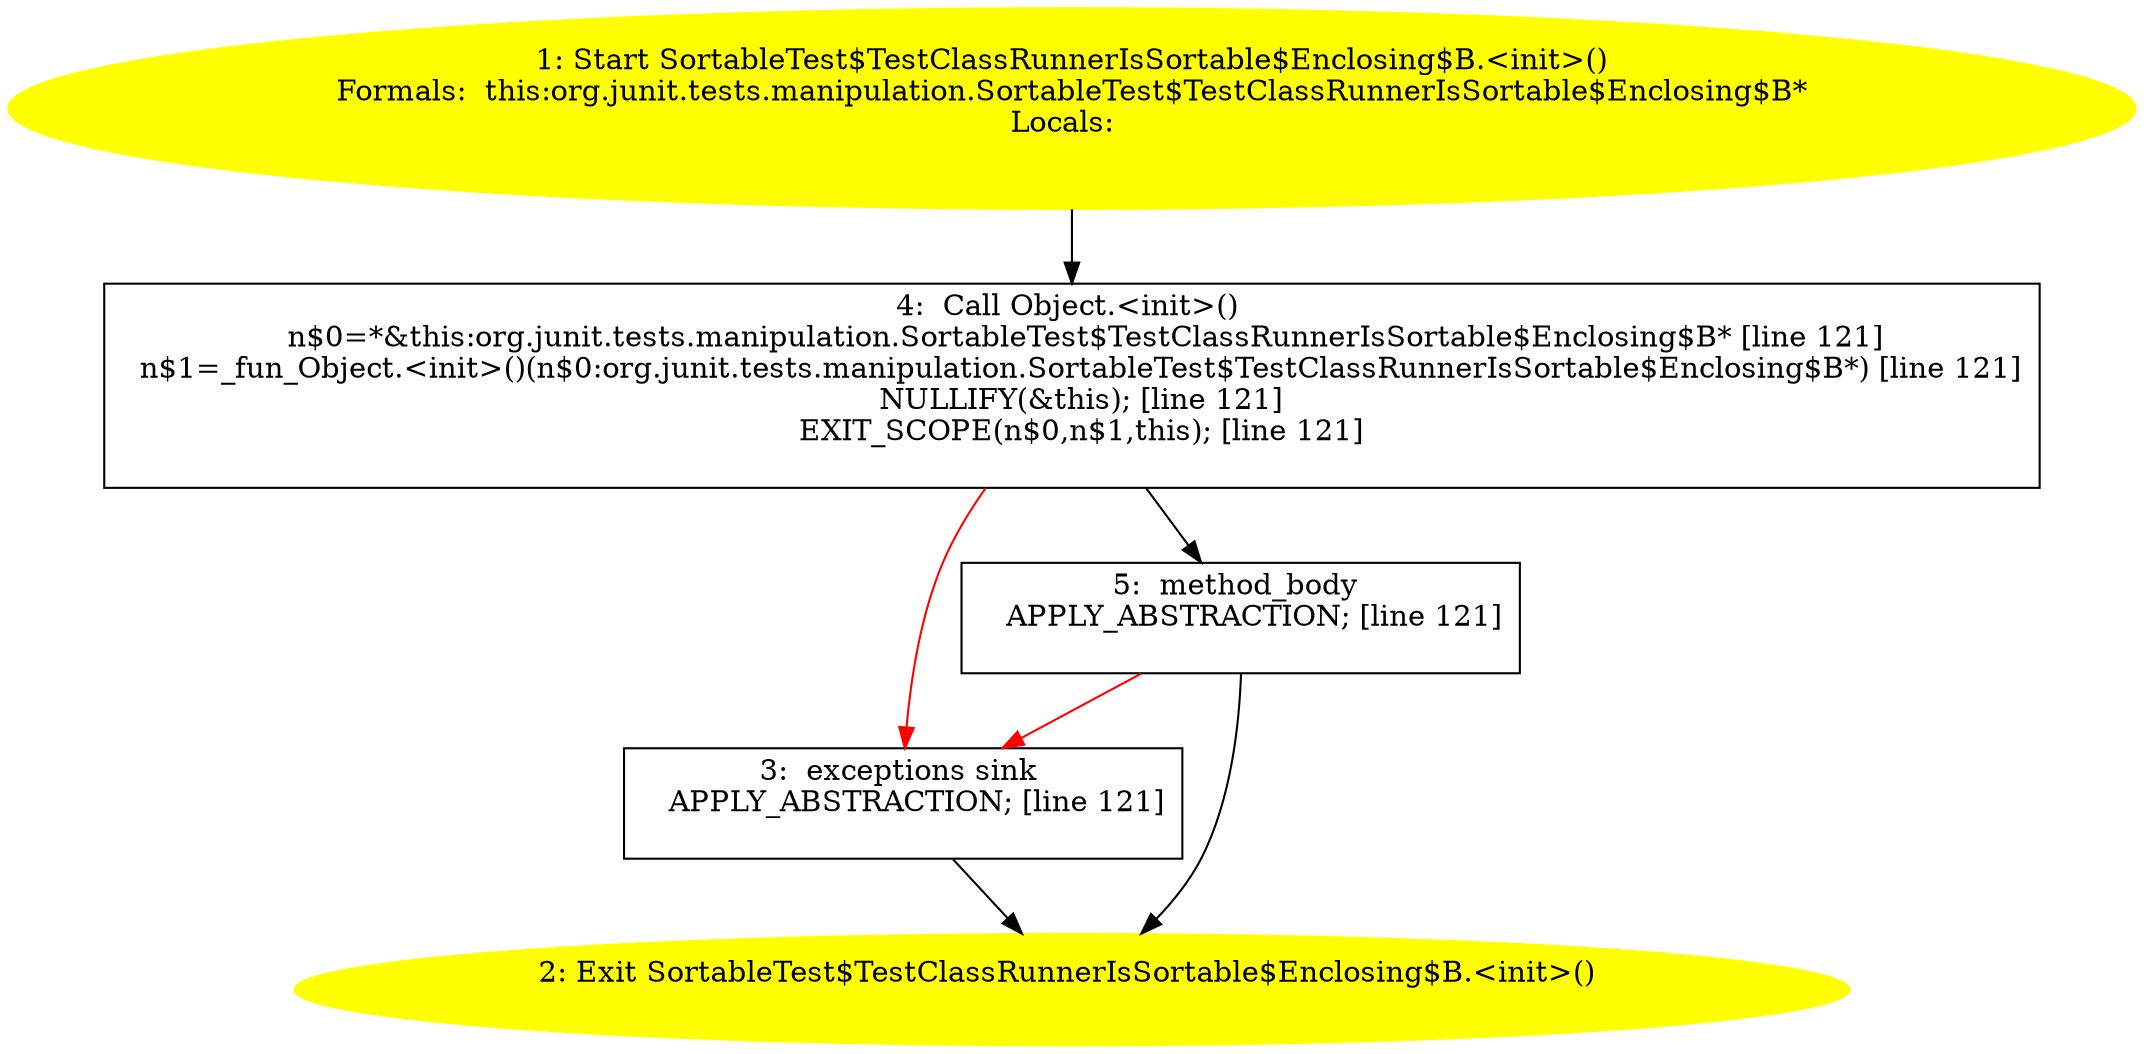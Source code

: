 /* @generated */
digraph cfg {
"org.junit.tests.manipulation.SortableTest$TestClassRunnerIsSortable$Enclosing$B.<init>().5835e9719bd17fb5d28fdf11e51135c7_1" [label="1: Start SortableTest$TestClassRunnerIsSortable$Enclosing$B.<init>()\nFormals:  this:org.junit.tests.manipulation.SortableTest$TestClassRunnerIsSortable$Enclosing$B*\nLocals:  \n  " color=yellow style=filled]
	

	 "org.junit.tests.manipulation.SortableTest$TestClassRunnerIsSortable$Enclosing$B.<init>().5835e9719bd17fb5d28fdf11e51135c7_1" -> "org.junit.tests.manipulation.SortableTest$TestClassRunnerIsSortable$Enclosing$B.<init>().5835e9719bd17fb5d28fdf11e51135c7_4" ;
"org.junit.tests.manipulation.SortableTest$TestClassRunnerIsSortable$Enclosing$B.<init>().5835e9719bd17fb5d28fdf11e51135c7_2" [label="2: Exit SortableTest$TestClassRunnerIsSortable$Enclosing$B.<init>() \n  " color=yellow style=filled]
	

"org.junit.tests.manipulation.SortableTest$TestClassRunnerIsSortable$Enclosing$B.<init>().5835e9719bd17fb5d28fdf11e51135c7_3" [label="3:  exceptions sink \n   APPLY_ABSTRACTION; [line 121]\n " shape="box"]
	

	 "org.junit.tests.manipulation.SortableTest$TestClassRunnerIsSortable$Enclosing$B.<init>().5835e9719bd17fb5d28fdf11e51135c7_3" -> "org.junit.tests.manipulation.SortableTest$TestClassRunnerIsSortable$Enclosing$B.<init>().5835e9719bd17fb5d28fdf11e51135c7_2" ;
"org.junit.tests.manipulation.SortableTest$TestClassRunnerIsSortable$Enclosing$B.<init>().5835e9719bd17fb5d28fdf11e51135c7_4" [label="4:  Call Object.<init>() \n   n$0=*&this:org.junit.tests.manipulation.SortableTest$TestClassRunnerIsSortable$Enclosing$B* [line 121]\n  n$1=_fun_Object.<init>()(n$0:org.junit.tests.manipulation.SortableTest$TestClassRunnerIsSortable$Enclosing$B*) [line 121]\n  NULLIFY(&this); [line 121]\n  EXIT_SCOPE(n$0,n$1,this); [line 121]\n " shape="box"]
	

	 "org.junit.tests.manipulation.SortableTest$TestClassRunnerIsSortable$Enclosing$B.<init>().5835e9719bd17fb5d28fdf11e51135c7_4" -> "org.junit.tests.manipulation.SortableTest$TestClassRunnerIsSortable$Enclosing$B.<init>().5835e9719bd17fb5d28fdf11e51135c7_5" ;
	 "org.junit.tests.manipulation.SortableTest$TestClassRunnerIsSortable$Enclosing$B.<init>().5835e9719bd17fb5d28fdf11e51135c7_4" -> "org.junit.tests.manipulation.SortableTest$TestClassRunnerIsSortable$Enclosing$B.<init>().5835e9719bd17fb5d28fdf11e51135c7_3" [color="red" ];
"org.junit.tests.manipulation.SortableTest$TestClassRunnerIsSortable$Enclosing$B.<init>().5835e9719bd17fb5d28fdf11e51135c7_5" [label="5:  method_body \n   APPLY_ABSTRACTION; [line 121]\n " shape="box"]
	

	 "org.junit.tests.manipulation.SortableTest$TestClassRunnerIsSortable$Enclosing$B.<init>().5835e9719bd17fb5d28fdf11e51135c7_5" -> "org.junit.tests.manipulation.SortableTest$TestClassRunnerIsSortable$Enclosing$B.<init>().5835e9719bd17fb5d28fdf11e51135c7_2" ;
	 "org.junit.tests.manipulation.SortableTest$TestClassRunnerIsSortable$Enclosing$B.<init>().5835e9719bd17fb5d28fdf11e51135c7_5" -> "org.junit.tests.manipulation.SortableTest$TestClassRunnerIsSortable$Enclosing$B.<init>().5835e9719bd17fb5d28fdf11e51135c7_3" [color="red" ];
}
